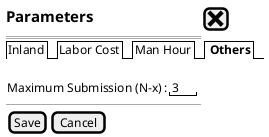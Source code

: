 @startsalt
{
<size:15><b>Parameters|[<size:25><&x>]|*
==
{/ Inland | Labor Cost | Man Hour |<b> Others}*
  .
  {
    |Maximum Submission (N-x)       |:|" 3 "|*
  }
  --
  {
    [Save]|[Cancel]
  }






}
@endsalt